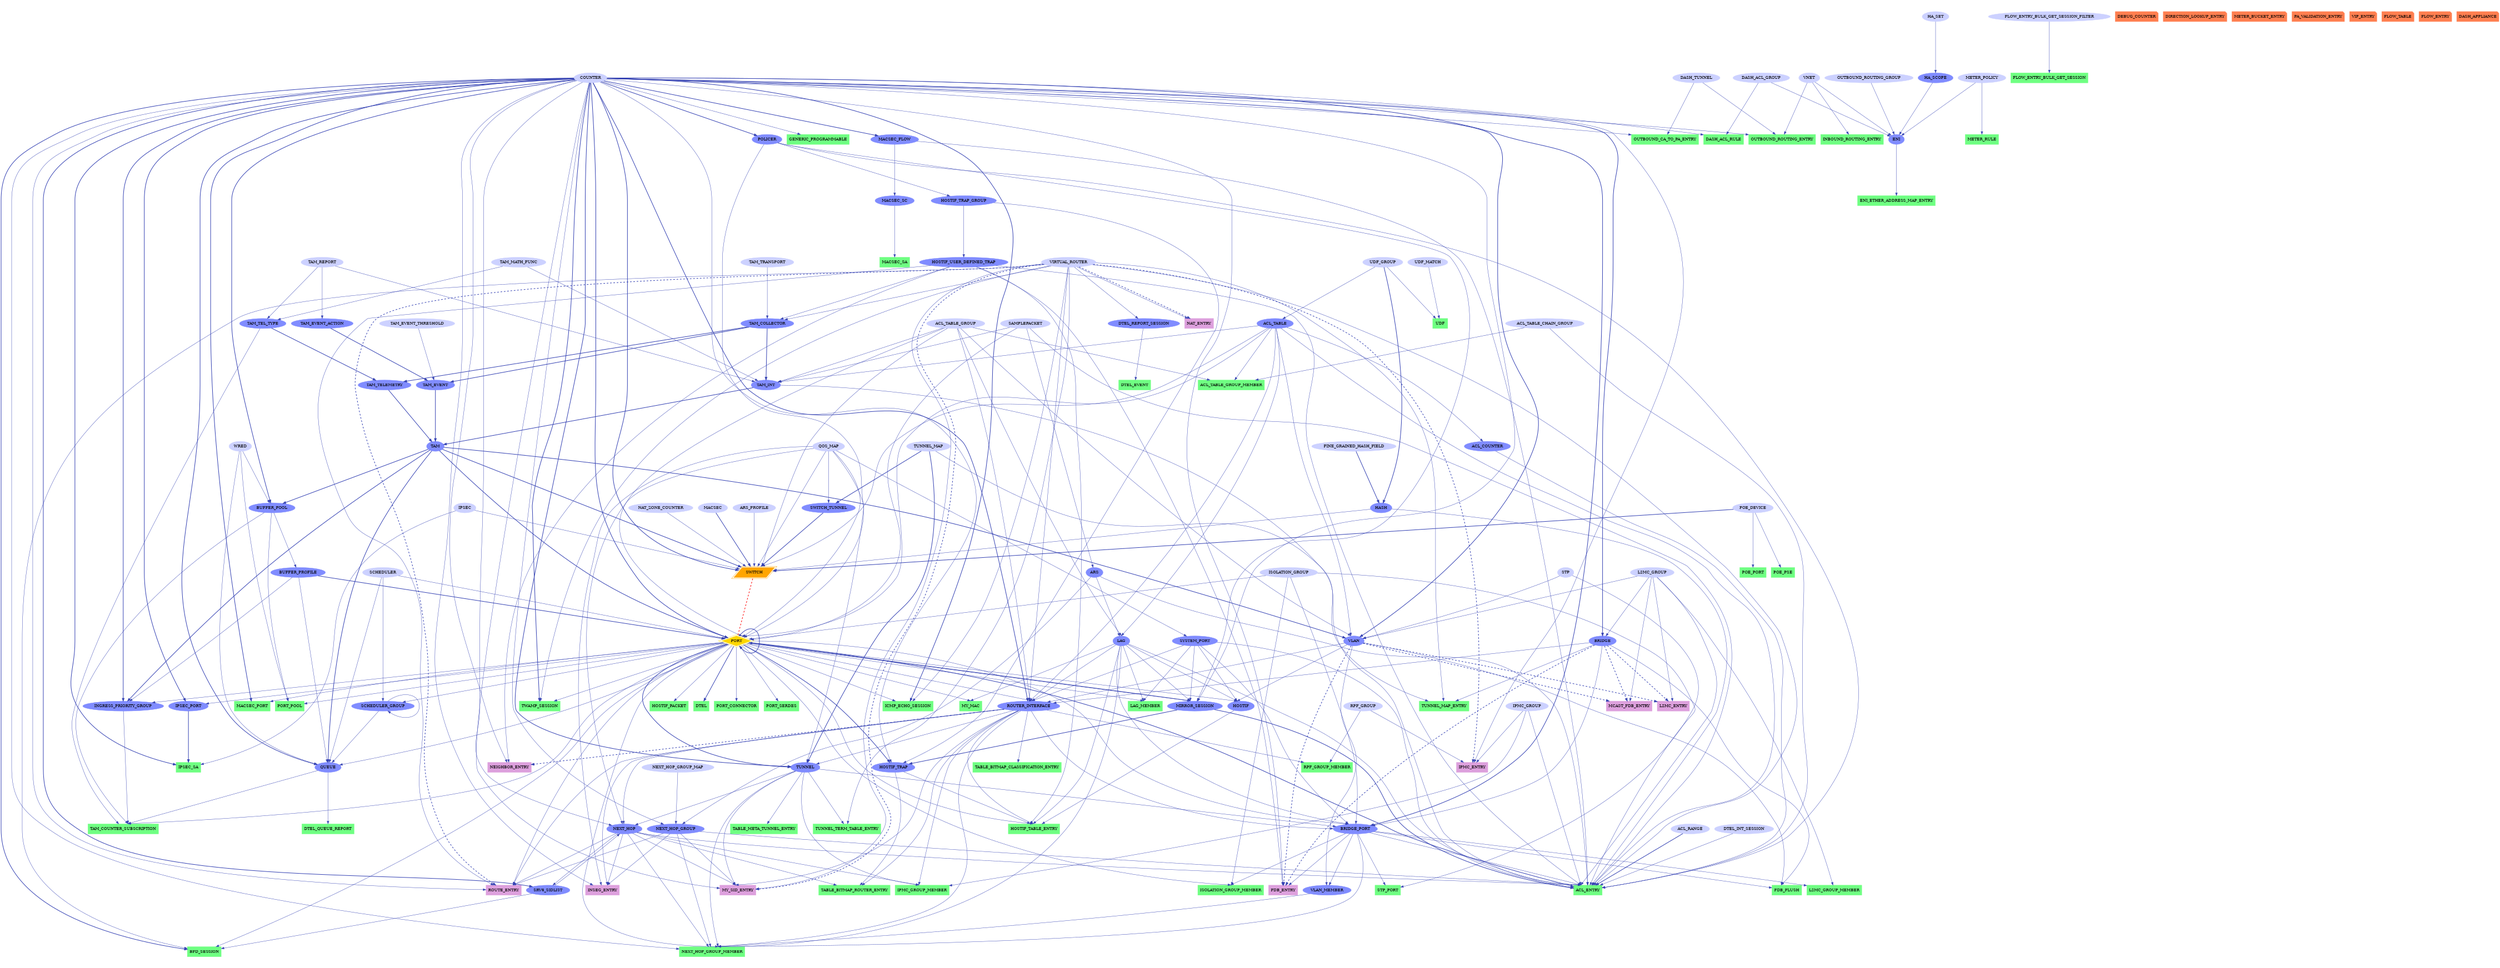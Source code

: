 digraph "SAI Object Dependency Graph" {
size="30,12"; ratio = fill;
node [style=filled];
POLICER -> PORT [  color="0.650 0.700 0.700"];
ACL_TABLE -> PORT [  samehead=SAI_PORT_ATTR_INGRESS_ACL color="0.650 0.700 0.700"];
ACL_TABLE_GROUP -> PORT [  samehead=SAI_PORT_ATTR_INGRESS_ACL color="0.650 0.700 0.700"];
MIRROR_SESSION -> PORT [ style=bold color="0.650 0.700 0.700"];
SAMPLEPACKET -> PORT [  color="0.650 0.700 0.700"];
QOS_MAP -> PORT [  color="0.650 0.700 0.700"];
SCHEDULER -> PORT [  color="0.650 0.700 0.700"];
BUFFER_PROFILE -> PORT [ style=bold color="0.650 0.700 0.700"];
PORT -> PORT [ style=bold color="0.650 0.700 0.700"];
ISOLATION_GROUP -> PORT [  color="0.650 0.700 0.700"];
TAM -> PORT [ style=bold color="0.650 0.700 0.700"];
COUNTER -> PORT [ style=bold color="0.650 0.700 0.700"];
ACL_TABLE -> LAG [  samehead=SAI_LAG_ATTR_INGRESS_ACL color="0.650 0.700 0.700"];
ACL_TABLE_GROUP -> LAG [  samehead=SAI_LAG_ATTR_INGRESS_ACL color="0.650 0.700 0.700"];
ARS -> LAG [  color="0.650 0.700 0.700"];
ROUTER_INTERFACE -> NEXT_HOP [  color="0.650 0.700 0.700"];
TUNNEL -> NEXT_HOP [  color="0.650 0.700 0.700"];
SRV6_SIDLIST -> NEXT_HOP [  color="0.650 0.700 0.700"];
COUNTER -> NEXT_HOP [  color="0.650 0.700 0.700"];
QOS_MAP -> NEXT_HOP [  color="0.650 0.700 0.700"];
COUNTER -> NEXT_HOP_GROUP [  color="0.650 0.700 0.700"];
NEXT_HOP_GROUP_MAP -> NEXT_HOP_GROUP [  color="0.650 0.700 0.700"];
ARS -> NEXT_HOP_GROUP [  color="0.650 0.700 0.700"];
VIRTUAL_ROUTER -> ROUTER_INTERFACE [  color="0.650 0.700 0.700"];
PORT -> ROUTER_INTERFACE [  samehead=SAI_ROUTER_INTERFACE_ATTR_PORT_ID color="0.650 0.700 0.700"];
LAG -> ROUTER_INTERFACE [  samehead=SAI_ROUTER_INTERFACE_ATTR_PORT_ID color="0.650 0.700 0.700"];
SYSTEM_PORT -> ROUTER_INTERFACE [  samehead=SAI_ROUTER_INTERFACE_ATTR_PORT_ID color="0.650 0.700 0.700"];
VLAN -> ROUTER_INTERFACE [  color="0.650 0.700 0.700"];
BRIDGE -> ROUTER_INTERFACE [  color="0.650 0.700 0.700"];
ACL_TABLE -> ROUTER_INTERFACE [  samehead=SAI_ROUTER_INTERFACE_ATTR_INGRESS_ACL color="0.650 0.700 0.700"];
ACL_TABLE_GROUP -> ROUTER_INTERFACE [  samehead=SAI_ROUTER_INTERFACE_ATTR_INGRESS_ACL color="0.650 0.700 0.700"];
COUNTER -> ROUTER_INTERFACE [ style=bold color="0.650 0.700 0.700"];
UDF_GROUP -> ACL_TABLE [  color="0.650 0.700 0.700"];
ACL_TABLE -> ACL_ENTRY [  color="0.650 0.700 0.700"];
PORT -> ACL_ENTRY [ style=bold color="0.650 0.700 0.700"];
LAG -> ACL_ENTRY [  samehead=SAI_ACL_ENTRY_ATTR_FIELD_IN_PORT color="0.650 0.700 0.700"];
ACL_RANGE -> ACL_ENTRY [ style=bold color="0.650 0.700 0.700"];
VIRTUAL_ROUTER -> ACL_ENTRY [  color="0.650 0.700 0.700"];
SYSTEM_PORT -> ACL_ENTRY [  samehead=SAI_ACL_ENTRY_ATTR_ACTION_REDIRECT color="0.650 0.700 0.700"];
NEXT_HOP -> ACL_ENTRY [  samehead=SAI_ACL_ENTRY_ATTR_ACTION_REDIRECT color="0.650 0.700 0.700"];
NEXT_HOP_GROUP -> ACL_ENTRY [  samehead=SAI_ACL_ENTRY_ATTR_ACTION_REDIRECT color="0.650 0.700 0.700"];
BRIDGE_PORT -> ACL_ENTRY [  samehead=SAI_ACL_ENTRY_ATTR_ACTION_REDIRECT color="0.650 0.700 0.700"];
L2MC_GROUP -> ACL_ENTRY [  samehead=SAI_ACL_ENTRY_ATTR_ACTION_REDIRECT color="0.650 0.700 0.700"];
IPMC_GROUP -> ACL_ENTRY [  samehead=SAI_ACL_ENTRY_ATTR_ACTION_REDIRECT color="0.650 0.700 0.700"];
ACL_COUNTER -> ACL_ENTRY [  color="0.650 0.700 0.700"];
MIRROR_SESSION -> ACL_ENTRY [ style=bold color="0.650 0.700 0.700"];
POLICER -> ACL_ENTRY [  color="0.650 0.700 0.700"];
SAMPLEPACKET -> ACL_ENTRY [  color="0.650 0.700 0.700"];
HOSTIF_USER_DEFINED_TRAP -> ACL_ENTRY [  color="0.650 0.700 0.700"];
DTEL_INT_SESSION -> ACL_ENTRY [  color="0.650 0.700 0.700"];
TAM_INT -> ACL_ENTRY [  color="0.650 0.700 0.700"];
ISOLATION_GROUP -> ACL_ENTRY [  color="0.650 0.700 0.700"];
MACSEC_FLOW -> ACL_ENTRY [  color="0.650 0.700 0.700"];
HASH -> ACL_ENTRY [  color="0.650 0.700 0.700"];
ARS -> ACL_ENTRY [  color="0.650 0.700 0.700"];
ACL_TABLE_CHAIN_GROUP -> ACL_ENTRY [  color="0.650 0.700 0.700"];
ACL_TABLE -> ACL_COUNTER [  color="0.650 0.700 0.700"];
ACL_TABLE_GROUP -> ACL_TABLE_GROUP_MEMBER [  color="0.650 0.700 0.700"];
ACL_TABLE -> ACL_TABLE_GROUP_MEMBER [  color="0.650 0.700 0.700"];
ACL_TABLE_CHAIN_GROUP -> ACL_TABLE_GROUP_MEMBER [  color="0.650 0.700 0.700"];
PORT -> HOSTIF [  samehead=SAI_HOSTIF_ATTR_OBJ_ID color="0.650 0.700 0.700"];
LAG -> HOSTIF [  samehead=SAI_HOSTIF_ATTR_OBJ_ID color="0.650 0.700 0.700"];
VLAN -> HOSTIF [  samehead=SAI_HOSTIF_ATTR_OBJ_ID color="0.650 0.700 0.700"];
SYSTEM_PORT -> HOSTIF [  samehead=SAI_HOSTIF_ATTR_OBJ_ID color="0.650 0.700 0.700"];
PORT -> MIRROR_SESSION [  samehead=SAI_MIRROR_SESSION_ATTR_MONITOR_PORT color="0.650 0.700 0.700"];
LAG -> MIRROR_SESSION [  samehead=SAI_MIRROR_SESSION_ATTR_MONITOR_PORT color="0.650 0.700 0.700"];
SYSTEM_PORT -> MIRROR_SESSION [  samehead=SAI_MIRROR_SESSION_ATTR_MONITOR_PORT color="0.650 0.700 0.700"];
POLICER -> MIRROR_SESSION [  color="0.650 0.700 0.700"];
COUNTER -> MIRROR_SESSION [  color="0.650 0.700 0.700"];
POLICER -> HOSTIF_TRAP_GROUP [  color="0.650 0.700 0.700"];
COUNTER -> POLICER [ style=bold color="0.650 0.700 0.700"];
PORT -> QUEUE [  color="0.650 0.700 0.700"];
SCHEDULER_GROUP -> QUEUE [  samehead=SAI_QUEUE_ATTR_PARENT_SCHEDULER_NODE color="0.650 0.700 0.700"];
WRED -> QUEUE [  color="0.650 0.700 0.700"];
BUFFER_PROFILE -> QUEUE [  color="0.650 0.700 0.700"];
SCHEDULER -> QUEUE [  color="0.650 0.700 0.700"];
TAM -> QUEUE [ style=bold color="0.650 0.700 0.700"];
COUNTER -> QUEUE [ style=bold color="0.650 0.700 0.700"];
PORT -> SCHEDULER_GROUP [  color="0.650 0.700 0.700"];
SCHEDULER -> SCHEDULER_GROUP [  color="0.650 0.700 0.700"];
SCHEDULER_GROUP -> SCHEDULER_GROUP [  samehead=SAI_SCHEDULER_GROUP_ATTR_PARENT_NODE color="0.650 0.700 0.700"];
TAM -> BUFFER_POOL [ style=bold color="0.650 0.700 0.700"];
WRED -> BUFFER_POOL [  color="0.650 0.700 0.700"];
COUNTER -> BUFFER_POOL [ style=bold color="0.650 0.700 0.700"];
BUFFER_POOL -> BUFFER_PROFILE [  color="0.650 0.700 0.700"];
BUFFER_PROFILE -> INGRESS_PRIORITY_GROUP [  color="0.650 0.700 0.700"];
PORT -> INGRESS_PRIORITY_GROUP [  color="0.650 0.700 0.700"];
TAM -> INGRESS_PRIORITY_GROUP [ style=bold color="0.650 0.700 0.700"];
COUNTER -> INGRESS_PRIORITY_GROUP [ style=bold color="0.650 0.700 0.700"];
LAG -> LAG_MEMBER [  color="0.650 0.700 0.700"];
PORT -> LAG_MEMBER [  samehead=SAI_LAG_MEMBER_ATTR_PORT_ID color="0.650 0.700 0.700"];
SYSTEM_PORT -> LAG_MEMBER [  samehead=SAI_LAG_MEMBER_ATTR_PORT_ID color="0.650 0.700 0.700"];
UDF_GROUP -> HASH [ style=bold color="0.650 0.700 0.700"];
FINE_GRAINED_HASH_FIELD -> HASH [ style=bold color="0.650 0.700 0.700"];
UDF_MATCH -> UDF [  color="0.650 0.700 0.700"];
UDF_GROUP -> UDF [  color="0.650 0.700 0.700"];
HOSTIF_USER_DEFINED_TRAP -> FDB_ENTRY [  color="0.650 0.700 0.700"];
BRIDGE_PORT -> FDB_ENTRY [  color="0.650 0.700 0.700"];
COUNTER -> FDB_ENTRY [  color="0.650 0.700 0.700"];
ACL_TABLE -> SWITCH [  samehead=SAI_SWITCH_ATTR_INGRESS_ACL color="0.650 0.700 0.700"];
ACL_TABLE_GROUP -> SWITCH [  samehead=SAI_SWITCH_ATTR_INGRESS_ACL color="0.650 0.700 0.700"];
HASH -> SWITCH [  color="0.650 0.700 0.700"];
QOS_MAP -> SWITCH [  color="0.650 0.700 0.700"];
TAM -> SWITCH [ style=bold color="0.650 0.700 0.700"];
NAT_ZONE_COUNTER -> SWITCH [  color="0.650 0.700 0.700"];
MACSEC -> SWITCH [ style=bold color="0.650 0.700 0.700"];
SWITCH_TUNNEL -> SWITCH [ style=bold color="0.650 0.700 0.700"];
IPSEC -> SWITCH [  color="0.650 0.700 0.700"];
ARS_PROFILE -> SWITCH [  color="0.650 0.700 0.700"];
POE_DEVICE -> SWITCH [ style=bold color="0.650 0.700 0.700"];
COUNTER -> SWITCH [ style=bold color="0.650 0.700 0.700"];
PORT -> HOSTIF_TRAP [ style=bold color="0.650 0.700 0.700"];
HOSTIF_TRAP_GROUP -> HOSTIF_TRAP [  color="0.650 0.700 0.700"];
MIRROR_SESSION -> HOSTIF_TRAP [ style=bold color="0.650 0.700 0.700"];
COUNTER -> HOSTIF_TRAP [  color="0.650 0.700 0.700"];
PORT -> HOSTIF_TABLE_ENTRY [  samehead=SAI_HOSTIF_TABLE_ENTRY_ATTR_OBJ_ID color="0.650 0.700 0.700"];
LAG -> HOSTIF_TABLE_ENTRY [  samehead=SAI_HOSTIF_TABLE_ENTRY_ATTR_OBJ_ID color="0.650 0.700 0.700"];
ROUTER_INTERFACE -> HOSTIF_TABLE_ENTRY [  samehead=SAI_HOSTIF_TABLE_ENTRY_ATTR_OBJ_ID color="0.650 0.700 0.700"];
HOSTIF_TRAP -> HOSTIF_TABLE_ENTRY [  samehead=SAI_HOSTIF_TABLE_ENTRY_ATTR_TRAP_ID color="0.650 0.700 0.700"];
HOSTIF_USER_DEFINED_TRAP -> HOSTIF_TABLE_ENTRY [  samehead=SAI_HOSTIF_TABLE_ENTRY_ATTR_TRAP_ID color="0.650 0.700 0.700"];
HOSTIF -> HOSTIF_TABLE_ENTRY [  color="0.650 0.700 0.700"];
HOSTIF_USER_DEFINED_TRAP -> NEIGHBOR_ENTRY [  color="0.650 0.700 0.700"];
COUNTER -> NEIGHBOR_ENTRY [  color="0.650 0.700 0.700"];
HOSTIF_USER_DEFINED_TRAP -> ROUTE_ENTRY [  color="0.650 0.700 0.700"];
NEXT_HOP -> ROUTE_ENTRY [  samehead=SAI_ROUTE_ENTRY_ATTR_NEXT_HOP_ID color="0.650 0.700 0.700"];
NEXT_HOP_GROUP -> ROUTE_ENTRY [  samehead=SAI_ROUTE_ENTRY_ATTR_NEXT_HOP_ID color="0.650 0.700 0.700"];
ROUTER_INTERFACE -> ROUTE_ENTRY [  samehead=SAI_ROUTE_ENTRY_ATTR_NEXT_HOP_ID color="0.650 0.700 0.700"];
PORT -> ROUTE_ENTRY [  samehead=SAI_ROUTE_ENTRY_ATTR_NEXT_HOP_ID color="0.650 0.700 0.700"];
COUNTER -> ROUTE_ENTRY [  color="0.650 0.700 0.700"];
STP -> VLAN [  color="0.650 0.700 0.700"];
L2MC_GROUP -> VLAN [  color="0.650 0.700 0.700"];
ACL_TABLE -> VLAN [  samehead=SAI_VLAN_ATTR_INGRESS_ACL color="0.650 0.700 0.700"];
ACL_TABLE_GROUP -> VLAN [  samehead=SAI_VLAN_ATTR_INGRESS_ACL color="0.650 0.700 0.700"];
TAM -> VLAN [ style=bold color="0.650 0.700 0.700"];
COUNTER -> VLAN [ style=bold color="0.650 0.700 0.700"];
VLAN -> VLAN_MEMBER [  color="0.650 0.700 0.700"];
BRIDGE_PORT -> VLAN_MEMBER [  color="0.650 0.700 0.700"];
PORT -> HOSTIF_PACKET [  color="0.650 0.700 0.700"];
ROUTER_INTERFACE -> TUNNEL [  color="0.650 0.700 0.700"];
TUNNEL_MAP -> TUNNEL [ style=bold color="0.650 0.700 0.700"];
PORT -> TUNNEL [ style=bold color="0.650 0.700 0.700"];
QOS_MAP -> TUNNEL [  color="0.650 0.700 0.700"];
COUNTER -> TUNNEL [ style=bold color="0.650 0.700 0.700"];
VIRTUAL_ROUTER -> TUNNEL_TERM_TABLE_ENTRY [  color="0.650 0.700 0.700"];
TUNNEL -> TUNNEL_TERM_TABLE_ENTRY [  color="0.650 0.700 0.700"];
BRIDGE_PORT -> FDB_FLUSH [  color="0.650 0.700 0.700"];
BRIDGE -> FDB_FLUSH [  samehead=SAI_FDB_FLUSH_ATTR_BV_ID color="0.650 0.700 0.700"];
VLAN -> FDB_FLUSH [  samehead=SAI_FDB_FLUSH_ATTR_BV_ID color="0.650 0.700 0.700"];
NEXT_HOP_GROUP -> NEXT_HOP_GROUP_MEMBER [  color="0.650 0.700 0.700"];
NEXT_HOP -> NEXT_HOP_GROUP_MEMBER [  samehead=SAI_NEXT_HOP_GROUP_MEMBER_ATTR_NEXT_HOP_ID color="0.650 0.700 0.700"];
PORT -> NEXT_HOP_GROUP_MEMBER [  samehead=SAI_NEXT_HOP_GROUP_MEMBER_ATTR_MONITORED_OBJECT color="0.650 0.700 0.700"];
LAG -> NEXT_HOP_GROUP_MEMBER [  samehead=SAI_NEXT_HOP_GROUP_MEMBER_ATTR_MONITORED_OBJECT color="0.650 0.700 0.700"];
ROUTER_INTERFACE -> NEXT_HOP_GROUP_MEMBER [  samehead=SAI_NEXT_HOP_GROUP_MEMBER_ATTR_MONITORED_OBJECT color="0.650 0.700 0.700"];
VLAN_MEMBER -> NEXT_HOP_GROUP_MEMBER [  samehead=SAI_NEXT_HOP_GROUP_MEMBER_ATTR_MONITORED_OBJECT color="0.650 0.700 0.700"];
TUNNEL -> NEXT_HOP_GROUP_MEMBER [  samehead=SAI_NEXT_HOP_GROUP_MEMBER_ATTR_MONITORED_OBJECT color="0.650 0.700 0.700"];
BRIDGE_PORT -> NEXT_HOP_GROUP_MEMBER [  samehead=SAI_NEXT_HOP_GROUP_MEMBER_ATTR_MONITORED_OBJECT color="0.650 0.700 0.700"];
COUNTER -> NEXT_HOP_GROUP_MEMBER [  color="0.650 0.700 0.700"];
STP -> STP_PORT [  color="0.650 0.700 0.700"];
BRIDGE_PORT -> STP_PORT [  color="0.650 0.700 0.700"];
RPF_GROUP -> RPF_GROUP_MEMBER [  color="0.650 0.700 0.700"];
ROUTER_INTERFACE -> RPF_GROUP_MEMBER [  color="0.650 0.700 0.700"];
L2MC_GROUP -> L2MC_GROUP_MEMBER [  color="0.650 0.700 0.700"];
BRIDGE_PORT -> L2MC_GROUP_MEMBER [  color="0.650 0.700 0.700"];
IPMC_GROUP -> IPMC_GROUP_MEMBER [  color="0.650 0.700 0.700"];
ROUTER_INTERFACE -> IPMC_GROUP_MEMBER [  samehead=SAI_IPMC_GROUP_MEMBER_ATTR_IPMC_OUTPUT_ID color="0.650 0.700 0.700"];
TUNNEL -> IPMC_GROUP_MEMBER [  samehead=SAI_IPMC_GROUP_MEMBER_ATTR_IPMC_OUTPUT_ID color="0.650 0.700 0.700"];
NEXT_HOP -> IPMC_GROUP_MEMBER [  samehead=SAI_IPMC_GROUP_MEMBER_ATTR_IPMC_OUTPUT_ID color="0.650 0.700 0.700"];
L2MC_GROUP -> L2MC_ENTRY [  color="0.650 0.700 0.700"];
IPMC_GROUP -> IPMC_ENTRY [  color="0.650 0.700 0.700"];
RPF_GROUP -> IPMC_ENTRY [  color="0.650 0.700 0.700"];
COUNTER -> IPMC_ENTRY [  color="0.650 0.700 0.700"];
L2MC_GROUP -> MCAST_FDB_ENTRY [  color="0.650 0.700 0.700"];
HOSTIF_TRAP_GROUP -> HOSTIF_USER_DEFINED_TRAP [  color="0.650 0.700 0.700"];
L2MC_GROUP -> BRIDGE [  color="0.650 0.700 0.700"];
COUNTER -> BRIDGE [ style=bold color="0.650 0.700 0.700"];
PORT -> BRIDGE_PORT [  samehead=SAI_BRIDGE_PORT_ATTR_PORT_ID color="0.650 0.700 0.700"];
LAG -> BRIDGE_PORT [  samehead=SAI_BRIDGE_PORT_ATTR_PORT_ID color="0.650 0.700 0.700"];
SYSTEM_PORT -> BRIDGE_PORT [  samehead=SAI_BRIDGE_PORT_ATTR_PORT_ID color="0.650 0.700 0.700"];
ROUTER_INTERFACE -> BRIDGE_PORT [  color="0.650 0.700 0.700"];
TUNNEL -> BRIDGE_PORT [  color="0.650 0.700 0.700"];
BRIDGE -> BRIDGE_PORT [  color="0.650 0.700 0.700"];
ISOLATION_GROUP -> BRIDGE_PORT [  color="0.650 0.700 0.700"];
COUNTER -> BRIDGE_PORT [ style=bold color="0.650 0.700 0.700"];
TUNNEL_MAP -> TUNNEL_MAP_ENTRY [  color="0.650 0.700 0.700"];
BRIDGE -> TUNNEL_MAP_ENTRY [  color="0.650 0.700 0.700"];
VIRTUAL_ROUTER -> TUNNEL_MAP_ENTRY [  color="0.650 0.700 0.700"];
TAM_TELEMETRY -> TAM [ style=bold color="0.650 0.700 0.700"];
TAM_EVENT -> TAM [ style=bold color="0.650 0.700 0.700"];
TAM_INT -> TAM [ style=bold color="0.650 0.700 0.700"];
NEXT_HOP -> SRV6_SIDLIST [  color="0.650 0.700 0.700"];
COUNTER -> SRV6_SIDLIST [ style=bold color="0.650 0.700 0.700"];
PORT -> PORT_POOL [  color="0.650 0.700 0.700"];
BUFFER_POOL -> PORT_POOL [  color="0.650 0.700 0.700"];
WRED -> PORT_POOL [  color="0.650 0.700 0.700"];
NEXT_HOP -> INSEG_ENTRY [  samehead=SAI_INSEG_ENTRY_ATTR_NEXT_HOP_ID color="0.650 0.700 0.700"];
NEXT_HOP_GROUP -> INSEG_ENTRY [  samehead=SAI_INSEG_ENTRY_ATTR_NEXT_HOP_ID color="0.650 0.700 0.700"];
ROUTER_INTERFACE -> INSEG_ENTRY [  samehead=SAI_INSEG_ENTRY_ATTR_NEXT_HOP_ID color="0.650 0.700 0.700"];
QOS_MAP -> INSEG_ENTRY [  color="0.650 0.700 0.700"];
COUNTER -> INSEG_ENTRY [  color="0.650 0.700 0.700"];
PORT -> DTEL [ style=bold color="0.650 0.700 0.700"];
QUEUE -> DTEL_QUEUE_REPORT [  color="0.650 0.700 0.700"];
VIRTUAL_ROUTER -> DTEL_REPORT_SESSION [  color="0.650 0.700 0.700"];
DTEL_REPORT_SESSION -> DTEL_EVENT [  color="0.650 0.700 0.700"];
VIRTUAL_ROUTER -> BFD_SESSION [  color="0.650 0.700 0.700"];
PORT -> BFD_SESSION [  color="0.650 0.700 0.700"];
SRV6_SIDLIST -> BFD_SESSION [  color="0.650 0.700 0.700"];
COUNTER -> BFD_SESSION [ style=bold color="0.650 0.700 0.700"];
ISOLATION_GROUP -> ISOLATION_GROUP_MEMBER [  color="0.650 0.700 0.700"];
PORT -> ISOLATION_GROUP_MEMBER [  samehead=SAI_ISOLATION_GROUP_MEMBER_ATTR_ISOLATION_OBJECT color="0.650 0.700 0.700"];
BRIDGE_PORT -> ISOLATION_GROUP_MEMBER [  samehead=SAI_ISOLATION_GROUP_MEMBER_ATTR_ISOLATION_OBJECT color="0.650 0.700 0.700"];
TAM_MATH_FUNC -> TAM_TEL_TYPE [  color="0.650 0.700 0.700"];
TAM_REPORT -> TAM_TEL_TYPE [  color="0.650 0.700 0.700"];
TAM_TEL_TYPE -> TAM_TELEMETRY [ style=bold color="0.650 0.700 0.700"];
TAM_COLLECTOR -> TAM_TELEMETRY [ style=bold color="0.650 0.700 0.700"];
VIRTUAL_ROUTER -> TAM_COLLECTOR [  color="0.650 0.700 0.700"];
TAM_TRANSPORT -> TAM_COLLECTOR [  color="0.650 0.700 0.700"];
HOSTIF_USER_DEFINED_TRAP -> TAM_COLLECTOR [  color="0.650 0.700 0.700"];
TAM_REPORT -> TAM_EVENT_ACTION [  color="0.650 0.700 0.700"];
TAM_EVENT_ACTION -> TAM_EVENT [ style=bold color="0.650 0.700 0.700"];
TAM_COLLECTOR -> TAM_EVENT [ style=bold color="0.650 0.700 0.700"];
TAM_EVENT_THRESHOLD -> TAM_EVENT [  color="0.650 0.700 0.700"];
VIRTUAL_ROUTER -> NAT_ENTRY [  color="0.650 0.700 0.700"];
ACL_TABLE -> TAM_INT [  samehead=SAI_TAM_INT_ATTR_ACL_GROUP color="0.650 0.700 0.700"];
ACL_TABLE_GROUP -> TAM_INT [  samehead=SAI_TAM_INT_ATTR_ACL_GROUP color="0.650 0.700 0.700"];
SAMPLEPACKET -> TAM_INT [  color="0.650 0.700 0.700"];
TAM_COLLECTOR -> TAM_INT [ style=bold color="0.650 0.700 0.700"];
TAM_MATH_FUNC -> TAM_INT [  color="0.650 0.700 0.700"];
TAM_REPORT -> TAM_INT [  color="0.650 0.700 0.700"];
PORT -> PORT_CONNECTOR [  color="0.650 0.700 0.700"];
PORT -> PORT_SERDES [  color="0.650 0.700 0.700"];
PORT -> MACSEC_PORT [  color="0.650 0.700 0.700"];
COUNTER -> MACSEC_PORT [ style=bold color="0.650 0.700 0.700"];
COUNTER -> MACSEC_FLOW [ style=bold color="0.650 0.700 0.700"];
MACSEC_FLOW -> MACSEC_SC [  color="0.650 0.700 0.700"];
MACSEC_SC -> MACSEC_SA [  color="0.650 0.700 0.700"];
QOS_MAP -> SYSTEM_PORT [  color="0.650 0.700 0.700"];
TUNNEL_MAP -> SWITCH_TUNNEL [ style=bold color="0.650 0.700 0.700"];
QOS_MAP -> SWITCH_TUNNEL [  color="0.650 0.700 0.700"];
NEXT_HOP -> MY_SID_ENTRY [  samehead=SAI_MY_SID_ENTRY_ATTR_NEXT_HOP_ID color="0.650 0.700 0.700"];
NEXT_HOP_GROUP -> MY_SID_ENTRY [  samehead=SAI_MY_SID_ENTRY_ATTR_NEXT_HOP_ID color="0.650 0.700 0.700"];
ROUTER_INTERFACE -> MY_SID_ENTRY [  samehead=SAI_MY_SID_ENTRY_ATTR_NEXT_HOP_ID color="0.650 0.700 0.700"];
TUNNEL -> MY_SID_ENTRY [  color="0.650 0.700 0.700"];
VIRTUAL_ROUTER -> MY_SID_ENTRY [  color="0.650 0.700 0.700"];
COUNTER -> MY_SID_ENTRY [  color="0.650 0.700 0.700"];
PORT -> MY_MAC [  samehead=SAI_MY_MAC_ATTR_PORT_ID color="0.650 0.700 0.700"];
LAG -> MY_MAC [  samehead=SAI_MY_MAC_ATTR_PORT_ID color="0.650 0.700 0.700"];
PORT -> IPSEC_PORT [  color="0.650 0.700 0.700"];
COUNTER -> IPSEC_PORT [ style=bold color="0.650 0.700 0.700"];
IPSEC -> IPSEC_SA [  color="0.650 0.700 0.700"];
IPSEC_PORT -> IPSEC_SA [ style=bold color="0.650 0.700 0.700"];
COUNTER -> IPSEC_SA [ style=bold color="0.650 0.700 0.700"];
COUNTER -> GENERIC_PROGRAMMABLE [  color="0.650 0.700 0.700"];
SAMPLEPACKET -> ARS [  color="0.650 0.700 0.700"];
VIRTUAL_ROUTER -> TWAMP_SESSION [  color="0.650 0.700 0.700"];
PORT -> TWAMP_SESSION [  color="0.650 0.700 0.700"];
COUNTER -> TWAMP_SESSION [ style=bold color="0.650 0.700 0.700"];
TAM_TEL_TYPE -> TAM_COUNTER_SUBSCRIPTION [  color="0.650 0.700 0.700"];
BUFFER_POOL -> TAM_COUNTER_SUBSCRIPTION [  samehead=SAI_TAM_COUNTER_SUBSCRIPTION_ATTR_OBJECT_ID color="0.650 0.700 0.700"];
INGRESS_PRIORITY_GROUP -> TAM_COUNTER_SUBSCRIPTION [  samehead=SAI_TAM_COUNTER_SUBSCRIPTION_ATTR_OBJECT_ID color="0.650 0.700 0.700"];
PORT -> TAM_COUNTER_SUBSCRIPTION [  samehead=SAI_TAM_COUNTER_SUBSCRIPTION_ATTR_OBJECT_ID color="0.650 0.700 0.700"];
QUEUE -> TAM_COUNTER_SUBSCRIPTION [  samehead=SAI_TAM_COUNTER_SUBSCRIPTION_ATTR_OBJECT_ID color="0.650 0.700 0.700"];
POE_DEVICE -> POE_PSE [  color="0.650 0.700 0.700"];
POE_DEVICE -> POE_PORT [  color="0.650 0.700 0.700"];
VIRTUAL_ROUTER -> ICMP_ECHO_SESSION [  color="0.650 0.700 0.700"];
PORT -> ICMP_ECHO_SESSION [  color="0.650 0.700 0.700"];
COUNTER -> ICMP_ECHO_SESSION [ style=bold color="0.650 0.700 0.700"];
ROUTER_INTERFACE -> TABLE_BITMAP_CLASSIFICATION_ENTRY [  color="0.650 0.700 0.700"];
NEXT_HOP -> TABLE_BITMAP_ROUTER_ENTRY [  color="0.650 0.700 0.700"];
ROUTER_INTERFACE -> TABLE_BITMAP_ROUTER_ENTRY [  color="0.650 0.700 0.700"];
HOSTIF_TRAP -> TABLE_BITMAP_ROUTER_ENTRY [  color="0.650 0.700 0.700"];
TUNNEL -> TABLE_META_TUNNEL_ENTRY [  color="0.650 0.700 0.700"];
DASH_ACL_GROUP -> DASH_ACL_RULE [  color="0.650 0.700 0.700"];
COUNTER -> DASH_ACL_RULE [  color="0.650 0.700 0.700"];
ENI -> ENI_ETHER_ADDRESS_MAP_ENTRY [  color="0.650 0.700 0.700"];
HA_SCOPE -> ENI [  color="0.650 0.700 0.700"];
VNET -> ENI [  color="0.650 0.700 0.700"];
METER_POLICY -> ENI [  color="0.650 0.700 0.700"];
DASH_ACL_GROUP -> ENI [  color="0.650 0.700 0.700"];
OUTBOUND_ROUTING_GROUP -> ENI [  color="0.650 0.700 0.700"];
VNET -> INBOUND_ROUTING_ENTRY [  color="0.650 0.700 0.700"];
METER_POLICY -> METER_RULE [  color="0.650 0.700 0.700"];
DASH_TUNNEL -> OUTBOUND_CA_TO_PA_ENTRY [  color="0.650 0.700 0.700"];
COUNTER -> OUTBOUND_CA_TO_PA_ENTRY [  color="0.650 0.700 0.700"];
VNET -> OUTBOUND_ROUTING_ENTRY [  color="0.650 0.700 0.700"];
DASH_TUNNEL -> OUTBOUND_ROUTING_ENTRY [  color="0.650 0.700 0.700"];
COUNTER -> OUTBOUND_ROUTING_ENTRY [  color="0.650 0.700 0.700"];
HA_SET -> HA_SCOPE [  color="0.650 0.700 0.700"];
FLOW_ENTRY_BULK_GET_SESSION_FILTER -> FLOW_ENTRY_BULK_GET_SESSION [  color="0.650 0.700 0.700"];
BRIDGE -> FDB_ENTRY [color="0.650 0.700 0.700", style = dashed, penwidth=2];
VLAN -> FDB_ENTRY [color="0.650 0.700 0.700", style = dashed, penwidth=2];
ROUTER_INTERFACE -> NEIGHBOR_ENTRY [color="0.650 0.700 0.700", style = dashed, penwidth=2];
VIRTUAL_ROUTER -> ROUTE_ENTRY [color="0.650 0.700 0.700", style = dashed, penwidth=2];
BRIDGE -> L2MC_ENTRY [color="0.650 0.700 0.700", style = dashed, penwidth=2];
VLAN -> L2MC_ENTRY [color="0.650 0.700 0.700", style = dashed, penwidth=2];
VIRTUAL_ROUTER -> IPMC_ENTRY [color="0.650 0.700 0.700", style = dashed, penwidth=2];
BRIDGE -> MCAST_FDB_ENTRY [color="0.650 0.700 0.700", style = dashed, penwidth=2];
VLAN -> MCAST_FDB_ENTRY [color="0.650 0.700 0.700", style = dashed, penwidth=2];
VIRTUAL_ROUTER -> NAT_ENTRY [color="0.650 0.700 0.700", style = dashed, penwidth=2];
VIRTUAL_ROUTER -> MY_SID_ENTRY [color="0.650 0.700 0.700", style = dashed, penwidth=2];
SWITCH -> PORT[dir="none", color="red", peripheries = 2, penwidth=2.0 , style  = dashed ];
PORT [color="0.650 0.500 1.000"];
LAG [color="0.650 0.500 1.000"];
VIRTUAL_ROUTER [color="0.650 0.200 1.000"];
NEXT_HOP [color="0.650 0.500 1.000"];
NEXT_HOP_GROUP [color="0.650 0.500 1.000"];
ROUTER_INTERFACE [color="0.650 0.500 1.000"];
ACL_TABLE [color="0.650 0.500 1.000"];
ACL_ENTRY [color="0.355 0.563 1.000", shape = rect];
ACL_COUNTER [color="0.650 0.500 1.000"];
ACL_RANGE [color="0.650 0.200 1.000"];
ACL_TABLE_GROUP [color="0.650 0.200 1.000"];
ACL_TABLE_GROUP_MEMBER [color="0.355 0.563 1.000", shape = rect];
HOSTIF [color="0.650 0.500 1.000"];
MIRROR_SESSION [color="0.650 0.500 1.000"];
SAMPLEPACKET [color="0.650 0.200 1.000"];
STP [color="0.650 0.200 1.000"];
HOSTIF_TRAP_GROUP [color="0.650 0.500 1.000"];
POLICER [color="0.650 0.500 1.000"];
WRED [color="0.650 0.200 1.000"];
QOS_MAP [color="0.650 0.200 1.000"];
QUEUE [color="0.650 0.500 1.000"];
SCHEDULER [color="0.650 0.200 1.000"];
SCHEDULER_GROUP [color="0.650 0.500 1.000"];
BUFFER_POOL [color="0.650 0.500 1.000"];
BUFFER_PROFILE [color="0.650 0.500 1.000"];
INGRESS_PRIORITY_GROUP [color="0.650 0.500 1.000"];
LAG_MEMBER [color="0.355 0.563 1.000", shape = rect];
HASH [color="0.650 0.500 1.000"];
UDF [color="0.355 0.563 1.000", shape = rect];
UDF_MATCH [color="0.650 0.200 1.000"];
UDF_GROUP [color="0.650 0.200 1.000"];
FDB_ENTRY [color="0.355 0.563 1.000", shape = rect];
SWITCH [color="0.355 0.563 1.000", shape = rect];
HOSTIF_TRAP [color="0.650 0.500 1.000"];
HOSTIF_TABLE_ENTRY [color="0.355 0.563 1.000", shape = rect];
NEIGHBOR_ENTRY [color="0.355 0.563 1.000", shape = rect];
ROUTE_ENTRY [color="0.355 0.563 1.000", shape = rect];
VLAN [color="0.650 0.500 1.000"];
VLAN_MEMBER [color="0.650 0.500 1.000"];
HOSTIF_PACKET [color="0.355 0.563 1.000", shape = rect];
TUNNEL_MAP [color="0.650 0.200 1.000"];
TUNNEL [color="0.650 0.500 1.000"];
TUNNEL_TERM_TABLE_ENTRY [color="0.355 0.563 1.000", shape = rect];
FDB_FLUSH [color="0.355 0.563 1.000", shape = rect];
NEXT_HOP_GROUP_MEMBER [color="0.355 0.563 1.000", shape = rect];
STP_PORT [color="0.355 0.563 1.000", shape = rect];
RPF_GROUP [color="0.650 0.200 1.000"];
RPF_GROUP_MEMBER [color="0.355 0.563 1.000", shape = rect];
L2MC_GROUP [color="0.650 0.200 1.000"];
L2MC_GROUP_MEMBER [color="0.355 0.563 1.000", shape = rect];
IPMC_GROUP [color="0.650 0.200 1.000"];
IPMC_GROUP_MEMBER [color="0.355 0.563 1.000", shape = rect];
L2MC_ENTRY [color="0.355 0.563 1.000", shape = rect];
IPMC_ENTRY [color="0.355 0.563 1.000", shape = rect];
MCAST_FDB_ENTRY [color="0.355 0.563 1.000", shape = rect];
HOSTIF_USER_DEFINED_TRAP [color="0.650 0.500 1.000"];
BRIDGE [color="0.650 0.500 1.000"];
BRIDGE_PORT [color="0.650 0.500 1.000"];
TUNNEL_MAP_ENTRY [color="0.355 0.563 1.000", shape = rect];
TAM [color="0.650 0.500 1.000"];
SRV6_SIDLIST [color="0.650 0.500 1.000"];
PORT_POOL [color="0.355 0.563 1.000", shape = rect];
INSEG_ENTRY [color="0.355 0.563 1.000", shape = rect];
DTEL [color="0.355 0.563 1.000", shape = rect];
DTEL_QUEUE_REPORT [color="0.355 0.563 1.000", shape = rect];
DTEL_INT_SESSION [color="0.650 0.200 1.000"];
DTEL_REPORT_SESSION [color="0.650 0.500 1.000"];
DTEL_EVENT [color="0.355 0.563 1.000", shape = rect];
BFD_SESSION [color="0.355 0.563 1.000", shape = rect];
ISOLATION_GROUP [color="0.650 0.200 1.000"];
ISOLATION_GROUP_MEMBER [color="0.355 0.563 1.000", shape = rect];
TAM_MATH_FUNC [color="0.650 0.200 1.000"];
TAM_REPORT [color="0.650 0.200 1.000"];
TAM_EVENT_THRESHOLD [color="0.650 0.200 1.000"];
TAM_TEL_TYPE [color="0.650 0.500 1.000"];
TAM_TRANSPORT [color="0.650 0.200 1.000"];
TAM_TELEMETRY [color="0.650 0.500 1.000"];
TAM_COLLECTOR [color="0.650 0.500 1.000"];
TAM_EVENT_ACTION [color="0.650 0.500 1.000"];
TAM_EVENT [color="0.650 0.500 1.000"];
NAT_ZONE_COUNTER [color="0.650 0.200 1.000"];
NAT_ENTRY [color="0.355 0.563 1.000", shape = rect];
TAM_INT [color="0.650 0.500 1.000"];
COUNTER [color="0.650 0.200 1.000"];
DEBUG_COUNTER [color=coral, shape = note];
PORT_CONNECTOR [color="0.355 0.563 1.000", shape = rect];
PORT_SERDES [color="0.355 0.563 1.000", shape = rect];
MACSEC [color="0.650 0.200 1.000"];
MACSEC_PORT [color="0.355 0.563 1.000", shape = rect];
MACSEC_FLOW [color="0.650 0.500 1.000"];
MACSEC_SC [color="0.650 0.500 1.000"];
MACSEC_SA [color="0.355 0.563 1.000", shape = rect];
SYSTEM_PORT [color="0.650 0.500 1.000"];
FINE_GRAINED_HASH_FIELD [color="0.650 0.200 1.000"];
SWITCH_TUNNEL [color="0.650 0.500 1.000"];
MY_SID_ENTRY [color="0.355 0.563 1.000", shape = rect];
MY_MAC [color="0.355 0.563 1.000", shape = rect];
NEXT_HOP_GROUP_MAP [color="0.650 0.200 1.000"];
IPSEC [color="0.650 0.200 1.000"];
IPSEC_PORT [color="0.650 0.500 1.000"];
IPSEC_SA [color="0.355 0.563 1.000", shape = rect];
GENERIC_PROGRAMMABLE [color="0.355 0.563 1.000", shape = rect];
ARS_PROFILE [color="0.650 0.200 1.000"];
ARS [color="0.650 0.500 1.000"];
ACL_TABLE_CHAIN_GROUP [color="0.650 0.200 1.000"];
TWAMP_SESSION [color="0.355 0.563 1.000", shape = rect];
TAM_COUNTER_SUBSCRIPTION [color="0.355 0.563 1.000", shape = rect];
POE_DEVICE [color="0.650 0.200 1.000"];
POE_PSE [color="0.355 0.563 1.000", shape = rect];
POE_PORT [color="0.355 0.563 1.000", shape = rect];
ICMP_ECHO_SESSION [color="0.355 0.563 1.000", shape = rect];
TABLE_BITMAP_CLASSIFICATION_ENTRY [color="0.355 0.563 1.000", shape = rect];
TABLE_BITMAP_ROUTER_ENTRY [color="0.355 0.563 1.000", shape = rect];
TABLE_META_TUNNEL_ENTRY [color="0.355 0.563 1.000", shape = rect];
DASH_ACL_GROUP [color="0.650 0.200 1.000"];
DASH_ACL_RULE [color="0.355 0.563 1.000", shape = rect];
DIRECTION_LOOKUP_ENTRY [color=coral, shape = note];
ENI_ETHER_ADDRESS_MAP_ENTRY [color="0.355 0.563 1.000", shape = rect];
ENI [color="0.650 0.500 1.000"];
INBOUND_ROUTING_ENTRY [color="0.355 0.563 1.000", shape = rect];
METER_BUCKET_ENTRY [color=coral, shape = note];
METER_POLICY [color="0.650 0.200 1.000"];
METER_RULE [color="0.355 0.563 1.000", shape = rect];
OUTBOUND_CA_TO_PA_ENTRY [color="0.355 0.563 1.000", shape = rect];
OUTBOUND_ROUTING_ENTRY [color="0.355 0.563 1.000", shape = rect];
VNET [color="0.650 0.200 1.000"];
PA_VALIDATION_ENTRY [color=coral, shape = note];
VIP_ENTRY [color=coral, shape = note];
HA_SET [color="0.650 0.200 1.000"];
HA_SCOPE [color="0.650 0.500 1.000"];
DASH_TUNNEL [color="0.650 0.200 1.000"];
OUTBOUND_ROUTING_GROUP [color="0.650 0.200 1.000"];
FLOW_TABLE [color=coral, shape = note];
FLOW_ENTRY [color=coral, shape = note];
FLOW_ENTRY_BULK_GET_SESSION_FILTER [color="0.650 0.200 1.000"];
FLOW_ENTRY_BULK_GET_SESSION [color="0.355 0.563 1.000", shape = rect];
DASH_APPLIANCE [color=coral, shape = note];
FDB_ENTRY [color=plum, shape = rect];
NEIGHBOR_ENTRY [color=plum, shape = rect];
ROUTE_ENTRY [color=plum, shape = rect];
L2MC_ENTRY [color=plum, shape = rect];
IPMC_ENTRY [color=plum, shape = rect];
MCAST_FDB_ENTRY [color=plum, shape = rect];
INSEG_ENTRY [color=plum, shape = rect];
NAT_ENTRY [color=plum, shape = rect];
MY_SID_ENTRY [color=plum, shape = rect];
SWITCH [color=orange, shape = parallelogram, peripheries = 2];
PORT [color=gold, shape = diamond, peripheries=2];
}
